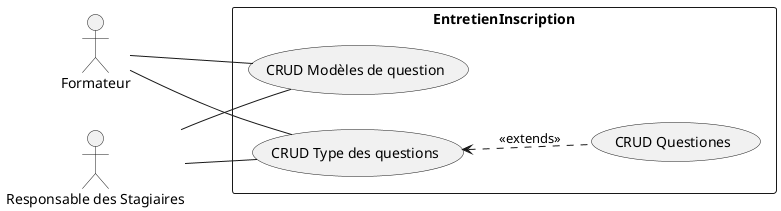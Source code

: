 @startuml Sprint_2
left to right direction
actor "Formateur" as fr
actor "Responsable des Stagiaires" as rs
rectangle EntretienInscription {
  usecase "CRUD Modèles de question" as UC1
  usecase "CRUD Type des questions" as UC2
  usecase "CRUD Questiones" as UC3
}

fr -- UC1
fr -- UC2

rs -- UC1
rs -- UC2

UC2 <.. UC3 : <<extends>>
@enduml
